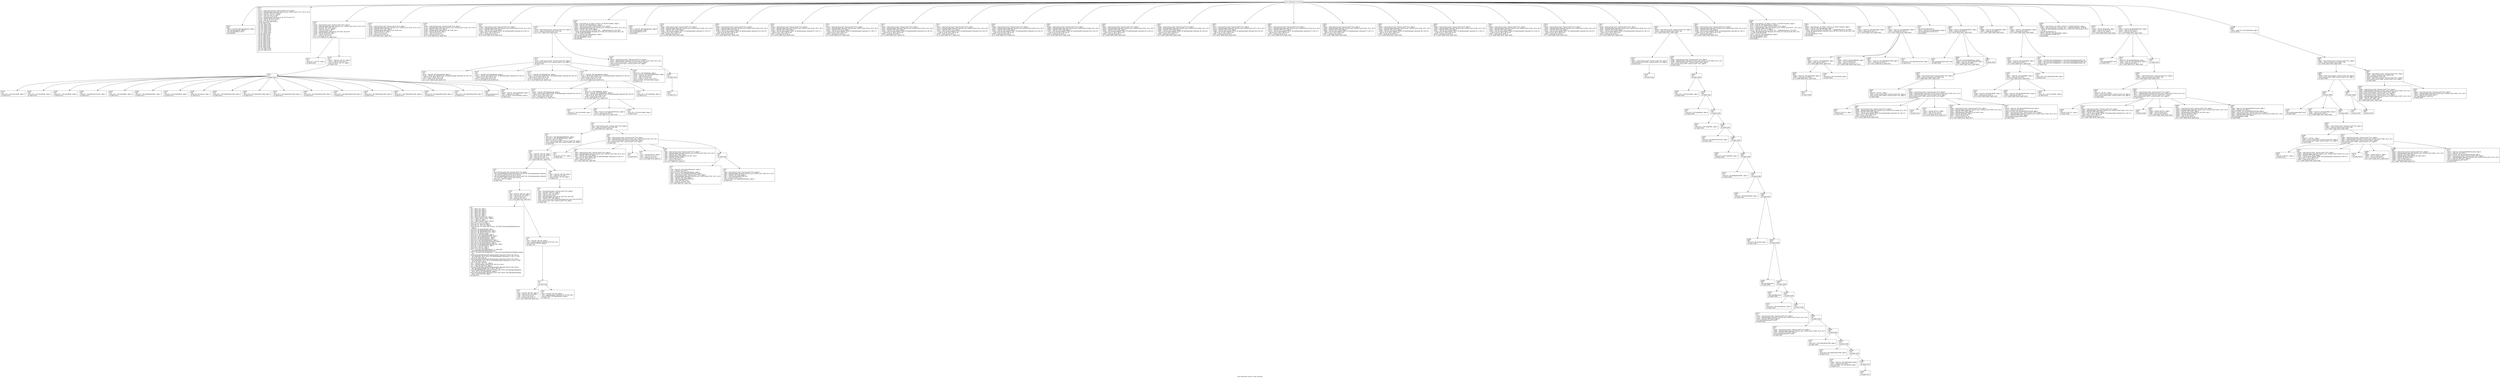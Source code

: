 digraph "Post dominator tree for 'main' function" {
	label="Post dominator tree for 'main' function";

	Node0x1257e20 [shape=record,label="{Post dominance root node}"];
	Node0x1257e20 -> Node0x1455780;
	Node0x1257e20 -> Node0x155f130;
	Node0x1257e20 -> Node0x15629e0;
	Node0x1257e20 -> Node0x137fc40;
	Node0x1257e20 -> Node0x129a4b0;
	Node0x1257e20 -> Node0x15c9da0;
	Node0x1257e20 -> Node0x15979f0;
	Node0x1257e20 -> Node0x15411a0;
	Node0x1257e20 -> Node0x13813e0;
	Node0x1257e20 -> Node0x12a7a80;
	Node0x1257e20 -> Node0x1559db0;
	Node0x1257e20 -> Node0x148bac0;
	Node0x1257e20 -> Node0x1521370;
	Node0x1257e20 -> Node0x15c5020;
	Node0x1257e20 -> Node0x1532ca0;
	Node0x1257e20 -> Node0x12d7850;
	Node0x1257e20 -> Node0x15221a0;
	Node0x1257e20 -> Node0x1497ed0;
	Node0x1257e20 -> Node0x151e650;
	Node0x1257e20 -> Node0x154c140;
	Node0x1257e20 -> Node0x12a7f60;
	Node0x1257e20 -> Node0x154ab50;
	Node0x1257e20 -> Node0x15459d0;
	Node0x1257e20 -> Node0x138d380;
	Node0x1257e20 -> Node0x14eb160;
	Node0x1257e20 -> Node0x154bdb0;
	Node0x1257e20 -> Node0x1559a40;
	Node0x1257e20 -> Node0x13921b0;
	Node0x1257e20 -> Node0x12a85a0;
	Node0x1257e20 -> Node0x12f7c40;
	Node0x1257e20 -> Node0x15cb080;
	Node0x1257e20 -> Node0x15605a0;
	Node0x1257e20 -> Node0x155a0b0;
	Node0x1257e20 -> Node0x15e0890;
	Node0x1257e20 -> Node0x15eae80;
	Node0x1257e20 -> Node0x1554090;
	Node0x1257e20 -> Node0x1534b20;
	Node0x1257e20 -> Node0x1541e60;
	Node0x1257e20 -> Node0x1526e50;
	Node0x1257e20 -> Node0x12f95d0;
	Node0x1257e20 -> Node0x152d1b0;
	Node0x1455780 [shape=record,label="{%202:\l202:                                              \l  %203 = load i8*, i8** @progName, align 8\l  call void @usage(i8* %203)\l  call void @exit(i32 0) #10\l  unreachable\l}"];
	Node0x155f130 [shape=record,label="{%172:\l172:                                              \l  %173 = load %struct.zzzz*, %struct.zzzz** %10, align 8\l  %174 = getelementptr inbounds %struct.zzzz, %struct.zzzz* %173, i32 0, i32 0\l  %175 = load i8*, i8** %174, align 8\l  %176 = load i32, i32* %7, align 4\l  %177 = sext i32 %176 to i64\l  %178 = getelementptr inbounds i8, i8* %175, i64 %177\l  %179 = load i8, i8* %178, align 1\l  %180 = sext i8 %179 to i32\l  switch i32 %180, label %204 [\l    i32 99, label %181\l    i32 100, label %182\l    i32 122, label %183\l    i32 102, label %184\l    i32 116, label %185\l    i32 107, label %186\l    i32 115, label %187\l    i32 113, label %188\l    i32 49, label %189\l    i32 50, label %190\l    i32 51, label %191\l    i32 52, label %192\l    i32 53, label %193\l    i32 54, label %194\l    i32 55, label %195\l    i32 56, label %196\l    i32 57, label %197\l    i32 86, label %198\l    i32 76, label %198\l    i32 118, label %199\l    i32 104, label %202\l  ]\l}"];
	Node0x15629e0 [shape=record,label="{%162:\l162:                                              \l  %163 = load %struct.zzzz*, %struct.zzzz** %10, align 8\l  %164 = getelementptr inbounds %struct.zzzz, %struct.zzzz* %163, i32 0, i32 0\l  %165 = load i8*, i8** %164, align 8\l  %166 = load i32, i32* %7, align 4\l  %167 = sext i32 %166 to i64\l  %168 = getelementptr inbounds i8, i8* %165, i64 %167\l  %169 = load i8, i8* %168, align 1\l  %170 = sext i8 %169 to i32\l  %171 = icmp ne i32 %170, 0\l  br i1 %171, label %172, label %216\l}"];
	Node0x15629e0 -> Node0x1547360;
	Node0x15629e0 -> Node0x1515f60;
	Node0x1547360 [shape=record,label="{%161:\l161:                                              \l  store i32 1, i32* %7, align 4\l  br label %162\l}"];
	Node0x1515f60 [shape=record,label="{%213:\l213:                                              \l  %214 = load i32, i32* %7, align 4\l  %215 = add nsw i32 %214, 1\l  store i32 %215, i32* %7, align 4\l  br label %162\l}"];
	Node0x1515f60 -> Node0x1376ce0;
	Node0x1376ce0 [shape=record,label="{%212:\l212:                                              \l  br label %213\l}"];
	Node0x1376ce0 -> Node0x15d3e60;
	Node0x1376ce0 -> Node0x15f41e0;
	Node0x1376ce0 -> Node0x14e5060;
	Node0x1376ce0 -> Node0x1554b90;
	Node0x1376ce0 -> Node0x14e8390;
	Node0x1376ce0 -> Node0x1546180;
	Node0x1376ce0 -> Node0x14d1bc0;
	Node0x1376ce0 -> Node0x137d000;
	Node0x1376ce0 -> Node0x14424d0;
	Node0x1376ce0 -> Node0x1537cd0;
	Node0x1376ce0 -> Node0x155bd70;
	Node0x1376ce0 -> Node0x137db30;
	Node0x1376ce0 -> Node0x15d6f50;
	Node0x1376ce0 -> Node0x1561ae0;
	Node0x1376ce0 -> Node0x1553f60;
	Node0x1376ce0 -> Node0x1484240;
	Node0x1376ce0 -> Node0x154b000;
	Node0x1376ce0 -> Node0x15182b0;
	Node0x1376ce0 -> Node0x15f2670;
	Node0x15d3e60 [shape=record,label="{%181:\l181:                                              \l  store i32 2, i32* @srcMode, align 4\l  br label %212\l}"];
	Node0x15f41e0 [shape=record,label="{%182:\l182:                                              \l  store i32 2, i32* @opMode, align 4\l  br label %212\l}"];
	Node0x14e5060 [shape=record,label="{%183:\l183:                                              \l  store i32 1, i32* @opMode, align 4\l  br label %212\l}"];
	Node0x1554b90 [shape=record,label="{%184:\l184:                                              \l  store i8 1, i8* @forceOverwrite, align 1\l  br label %212\l}"];
	Node0x14e8390 [shape=record,label="{%185:\l185:                                              \l  store i32 3, i32* @opMode, align 4\l  br label %212\l}"];
	Node0x1546180 [shape=record,label="{%186:\l186:                                              \l  store i8 1, i8* @keepInputFiles, align 1\l  br label %212\l}"];
	Node0x14d1bc0 [shape=record,label="{%187:\l187:                                              \l  store i8 1, i8* @smallMode, align 1\l  br label %212\l}"];
	Node0x137d000 [shape=record,label="{%188:\l188:                                              \l  store i8 0, i8* @noisy, align 1\l  br label %212\l}"];
	Node0x14424d0 [shape=record,label="{%189:\l189:                                              \l  store i32 1, i32* @blockSize100k, align 4\l  br label %212\l}"];
	Node0x1537cd0 [shape=record,label="{%190:\l190:                                              \l  store i32 2, i32* @blockSize100k, align 4\l  br label %212\l}"];
	Node0x155bd70 [shape=record,label="{%191:\l191:                                              \l  store i32 3, i32* @blockSize100k, align 4\l  br label %212\l}"];
	Node0x137db30 [shape=record,label="{%192:\l192:                                              \l  store i32 4, i32* @blockSize100k, align 4\l  br label %212\l}"];
	Node0x15d6f50 [shape=record,label="{%193:\l193:                                              \l  store i32 5, i32* @blockSize100k, align 4\l  br label %212\l}"];
	Node0x1561ae0 [shape=record,label="{%194:\l194:                                              \l  store i32 6, i32* @blockSize100k, align 4\l  br label %212\l}"];
	Node0x1553f60 [shape=record,label="{%195:\l195:                                              \l  store i32 7, i32* @blockSize100k, align 4\l  br label %212\l}"];
	Node0x1484240 [shape=record,label="{%196:\l196:                                              \l  store i32 8, i32* @blockSize100k, align 4\l  br label %212\l}"];
	Node0x154b000 [shape=record,label="{%197:\l197:                                              \l  store i32 9, i32* @blockSize100k, align 4\l  br label %212\l}"];
	Node0x15182b0 [shape=record,label="{%198:\l198:                                              \l  call void @license()\l  br label %212\l}"];
	Node0x15f2670 [shape=record,label="{%199:\l199:                                              \l  %200 = load i32, i32* @verbosity, align 4\l  %201 = add nsw i32 %200, 1\l  store i32 %201, i32* @verbosity, align 4\l  br label %212\l}"];
	Node0x137fc40 [shape=record,label="{%153:\l153:                                              \l  %154 = load %struct.zzzz*, %struct.zzzz** %10, align 8\l  %155 = getelementptr inbounds %struct.zzzz, %struct.zzzz* %154, i32 0, i32 0\l  %156 = load i8*, i8** %155, align 8\l  %157 = getelementptr inbounds i8, i8* %156, i64 1\l  %158 = load i8, i8* %157, align 1\l  %159 = sext i8 %158 to i32\l  %160 = icmp ne i32 %159, 45\l  br i1 %160, label %161, label %217\l}"];
	Node0x129a4b0 [shape=record,label="{%145:\l145:                                              \l  %146 = load %struct.zzzz*, %struct.zzzz** %10, align 8\l  %147 = getelementptr inbounds %struct.zzzz, %struct.zzzz* %146, i32 0, i32 0\l  %148 = load i8*, i8** %147, align 8\l  %149 = getelementptr inbounds i8, i8* %148, i64 0\l  %150 = load i8, i8* %149, align 1\l  %151 = sext i8 %150 to i32\l  %152 = icmp eq i32 %151, 45\l  br i1 %152, label %153, label %217\l}"];
	Node0x15c9da0 [shape=record,label="{%138:\l138:                                              \l  %139 = load %struct.zzzz*, %struct.zzzz** %10, align 8\l  %140 = getelementptr inbounds %struct.zzzz, %struct.zzzz* %139, i32 0, i32 0\l  %141 = load i8*, i8** %140, align 8\l  %142 = call i32 @strcmp(i8* %141, i8* getelementptr inbounds ([3 x i8], [3 x\l... i8]* @.str.21, i64 0, i64 0)) #9\l  %143 = icmp eq i32 %142, 0\l  br i1 %143, label %144, label %145\l}"];
	Node0x15979f0 [shape=record,label="{%135:\l135:                                              \l  %136 = load %struct.zzzz*, %struct.zzzz** %10, align 8\l  %137 = icmp ne %struct.zzzz* %136, null\l  br i1 %137, label %138, label %222\l}"];
	Node0x15979f0 -> Node0x154c3e0;
	Node0x15979f0 -> Node0x15d8a30;
	Node0x154c3e0 [shape=record,label="{%133:\l133:                                              \l  %134 = load %struct.zzzz*, %struct.zzzz** %9, align 8\l  store %struct.zzzz* %134, %struct.zzzz** %10, align 8\l  br label %135\l}"];
	Node0x154c3e0 -> Node0x1562890;
	Node0x154c3e0 -> Node0x154e870;
	Node0x154c3e0 -> Node0x1557df0;
	Node0x154c3e0 -> Node0x12f7940;
	Node0x154c3e0 -> Node0x1548b50;
	Node0x1562890 [shape=record,label="{%124:\l124:                                              \l  %125 = load i8*, i8** @progName, align 8\l  %126 = call i8* @strstr(i8* %125, i8* getelementptr inbounds ([5 x i8], [5 x\l... i8]* @.str.27, i64 0, i64 0)) #9\l  %127 = icmp ne i8* %126, null\l  br i1 %127, label %128, label %133\l}"];
	Node0x154e870 [shape=record,label="{%120:\l120:                                              \l  %121 = load i8*, i8** @progName, align 8\l  %122 = call i8* @strstr(i8* %121, i8* getelementptr inbounds ([5 x i8], [5 x\l... i8]* @.str.26, i64 0, i64 0)) #9\l  %123 = icmp ne i8* %122, null\l  br i1 %123, label %128, label %124\l}"];
	Node0x1557df0 [shape=record,label="{%116:\l116:                                              \l  %117 = load i8*, i8** @progName, align 8\l  %118 = call i8* @strstr(i8* %117, i8* getelementptr inbounds ([6 x i8], [6 x\l... i8]* @.str.25, i64 0, i64 0)) #9\l  %119 = icmp ne i8* %118, null\l  br i1 %119, label %128, label %120\l}"];
	Node0x12f7940 [shape=record,label="{%112:\l112:                                              \l  %113 = load i8*, i8** @progName, align 8\l  %114 = call i8* @strstr(i8* %113, i8* getelementptr inbounds ([6 x i8], [6 x\l... i8]* @.str.24, i64 0, i64 0)) #9\l  %115 = icmp ne i8* %114, null\l  br i1 %115, label %128, label %116\l}"];
	Node0x12f7940 -> Node0x155d000;
	Node0x12f7940 -> Node0x15d4070;
	Node0x12f7940 -> Node0x129b8a0;
	Node0x155d000 [shape=record,label="{%107:\l107:                                              \l  %108 = load i8*, i8** @progName, align 8\l  %109 = call i8* @strstr(i8* %108, i8* getelementptr inbounds ([6 x i8], [6 x\l... i8]* @.str.23, i64 0, i64 0)) #9\l  %110 = icmp ne i8* %109, null\l  br i1 %110, label %111, label %112\l}"];
	Node0x15d4070 [shape=record,label="{%103:\l103:                                              \l  store i32 1, i32* @opMode, align 4\l  %104 = load i8*, i8** @progName, align 8\l  %105 = call i8* @strstr(i8* %104, i8* getelementptr inbounds ([6 x i8], [6 x\l... i8]* @.str.22, i64 0, i64 0)) #9\l  %106 = icmp ne i8* %105, null\l  br i1 %106, label %111, label %107\l}"];
	Node0x15d4070 -> Node0x1490e20;
	Node0x15d4070 -> Node0x12f7f40;
	Node0x15d4070 -> Node0x12fd9f0;
	Node0x1490e20 [shape=record,label="{%101:\l101:                                              \l  store i32 1, i32* @srcMode, align 4\l  br label %103\l}"];
	Node0x12f7f40 [shape=record,label="{%98:\l98:                                               \l  %99 = load i32, i32* @numFileNames, align 4\l  %100 = icmp eq i32 %99, 0\l  br i1 %100, label %101, label %102\l}"];
	Node0x12f7f40 -> Node0x135b720;
	Node0x135b720 [shape=record,label="{%54:\l54:                                               \l  %55 = load %struct.zzzz*, %struct.zzzz** %10, align 8\l  %56 = icmp ne %struct.zzzz* %55, null\l  br i1 %56, label %57, label %98\l}"];
	Node0x135b720 -> Node0x152f6d0;
	Node0x135b720 -> Node0x15127e0;
	Node0x152f6d0 [shape=record,label="{%52:\l52:                                               \l  store i32 7, i32* @longestFileName, align 4\l  store i32 0, i32* @numFileNames, align 4\l  store i8 1, i8* %11, align 1\l  %53 = load %struct.zzzz*, %struct.zzzz** %9, align 8\l  store %struct.zzzz* %53, %struct.zzzz** %10, align 8\l  br label %54\l}"];
	Node0x152f6d0 -> Node0x1548820;
	Node0x1548820 [shape=record,label="{%36:\l36:                                               \l  %37 = load i32, i32* %6, align 4\l  %38 = load i32, i32* %4, align 4\l  %39 = sub nsw i32 %38, 1\l  %40 = icmp sle i32 %37, %39\l  br i1 %40, label %41, label %52\l}"];
	Node0x1548820 -> Node0x14df9c0;
	Node0x1548820 -> Node0x12cd6d0;
	Node0x14df9c0 [shape=record,label="{%35:\l35:                                               \l  store %struct.zzzz* null, %struct.zzzz** %9, align 8\l  call void @addFlagsFromEnvVar(%struct.zzzz** %9, i8* getelementptr inbounds\l... ([6 x i8], [6 x i8]* @.str.19, i64 0, i64 0))\l  call void @addFlagsFromEnvVar(%struct.zzzz** %9, i8* getelementptr inbounds\l... ([5 x i8], [5 x i8]* @.str.20, i64 0, i64 0))\l  store i32 1, i32* %6, align 4\l  br label %36\l}"];
	Node0x14df9c0 -> Node0x13955d0;
	Node0x13955d0 [shape=record,label="{%18:\l18:                                               \l  %19 = load i8*, i8** %8, align 8\l  %20 = load i8, i8* %19, align 1\l  %21 = sext i8 %20 to i32\l  %22 = icmp ne i32 %21, 0\l  br i1 %22, label %23, label %35\l}"];
	Node0x13955d0 -> Node0x12de600;
	Node0x13955d0 -> Node0x151aa30;
	Node0x12de600 [shape=record,label="{%2:\l  %3 = alloca i32, align 4\l  %4 = alloca i32, align 4\l  %5 = alloca i8**, align 8\l  %6 = alloca i32, align 4\l  %7 = alloca i32, align 4\l  %8 = alloca i8*, align 8\l  %9 = alloca %struct.zzzz*, align 8\l  %10 = alloca %struct.zzzz*, align 8\l  %11 = alloca i8, align 1\l  %12 = alloca %struct.zzzz*, align 8\l  store i32 0, i32* %3, align 4\l  store i32 %0, i32* %4, align 4\l  store i8** %1, i8*** %5, align 8\l  store %struct._IO_FILE* null, %struct._IO_FILE** @outputHandleJustInCase,\l... align 8\l  store i8 0, i8* @smallMode, align 1\l  store i8 0, i8* @keepInputFiles, align 1\l  store i8 0, i8* @forceOverwrite, align 1\l  store i8 1, i8* @noisy, align 1\l  store i32 0, i32* @verbosity, align 4\l  store i32 9, i32* @blockSize100k, align 4\l  store i8 0, i8* @testFailsExist, align 1\l  store i8 0, i8* @unzFailsExist, align 1\l  store i32 0, i32* @numFileNames, align 4\l  store i32 0, i32* @numFilesProcessed, align 4\l  store i32 30, i32* @workFactor, align 4\l  store i8 0, i8* @deleteOutputOnInterrupt, align 1\l  store i32 0, i32* @exitValue, align 4\l  store i32 0, i32* %7, align 4\l  store i32 0, i32* %6, align 4\l  %13 = call void (i32)* @signal(i32 11, void (i32)*\l... @mySIGSEGVorSIGBUScatcher) #8\l  %14 = call void (i32)* @signal(i32 7, void (i32)* @mySIGSEGVorSIGBUScatcher)\l... #8\l  call void @copyFileName(i8* getelementptr inbounds ([1034 x i8], [1034 x\l... i8]* @inName, i64 0, i64 0), i8* getelementptr inbounds ([7 x i8], [7 x i8]*\l... @.str.18, i64 0, i64 0))\l  call void @copyFileName(i8* getelementptr inbounds ([1034 x i8], [1034 x\l... i8]* @outName, i64 0, i64 0), i8* getelementptr inbounds ([7 x i8], [7 x i8]*\l... @.str.18, i64 0, i64 0))\l  %15 = load i8**, i8*** %5, align 8\l  %16 = getelementptr inbounds i8*, i8** %15, i64 0\l  %17 = load i8*, i8** %16, align 8\l  call void @copyFileName(i8* getelementptr inbounds ([1034 x i8], [1034 x\l... i8]* @progNameReally, i64 0, i64 0), i8* %17)\l  store i8* getelementptr inbounds ([1034 x i8], [1034 x i8]* @progNameReally,\l... i64 0, i64 0), i8** @progName, align 8\l  store i8* getelementptr inbounds ([1034 x i8], [1034 x i8]* @progNameReally,\l... i64 0, i64 0), i8** %8, align 8\l  br label %18\l}"];
	Node0x151aa30 [shape=record,label="{%32:\l32:                                               \l  %33 = load i8*, i8** %8, align 8\l  %34 = getelementptr inbounds i8, i8* %33, i32 1\l  store i8* %34, i8** %8, align 8\l  br label %18\l}"];
	Node0x151aa30 -> Node0x1559890;
	Node0x1559890 [shape=record,label="{%31:\l31:                                               \l  br label %32\l}"];
	Node0x1559890 -> Node0x14efea0;
	Node0x1559890 -> Node0x15e0790;
	Node0x14efea0 [shape=record,label="{%23:\l23:                                               \l  %24 = load i8*, i8** %8, align 8\l  %25 = load i8, i8* %24, align 1\l  %26 = sext i8 %25 to i32\l  %27 = icmp eq i32 %26, 47\l  br i1 %27, label %28, label %31\l}"];
	Node0x15e0790 [shape=record,label="{%28:\l28:                                               \l  %29 = load i8*, i8** %8, align 8\l  %30 = getelementptr inbounds i8, i8* %29, i64 1\l  store i8* %30, i8** @progName, align 8\l  br label %31\l}"];
	Node0x12cd6d0 [shape=record,label="{%49:\l49:                                               \l  %50 = load i32, i32* %6, align 4\l  %51 = add nsw i32 %50, 1\l  store i32 %51, i32* %6, align 4\l  br label %36\l}"];
	Node0x12cd6d0 -> Node0x14f3fc0;
	Node0x14f3fc0 [shape=record,label="{%41:\l41:                                               \l  %42 = load %struct.zzzz*, %struct.zzzz** %9, align 8\l  %43 = load i8**, i8*** %5, align 8\l  %44 = load i32, i32* %6, align 4\l  %45 = sext i32 %44 to i64\l  %46 = getelementptr inbounds i8*, i8** %43, i64 %45\l  %47 = load i8*, i8** %46, align 8\l  %48 = call %struct.zzzz* @snocString(%struct.zzzz* %42, i8* %47)\l  store %struct.zzzz* %48, %struct.zzzz** %9, align 8\l  br label %49\l}"];
	Node0x15127e0 [shape=record,label="{%94:\l94:                                               \l  %95 = load %struct.zzzz*, %struct.zzzz** %10, align 8\l  %96 = getelementptr inbounds %struct.zzzz, %struct.zzzz* %95, i32 0, i32 1\l  %97 = load %struct.zzzz*, %struct.zzzz** %96, align 8\l  store %struct.zzzz* %97, %struct.zzzz** %10, align 8\l  br label %54\l}"];
	Node0x15127e0 -> Node0x14d2430;
	Node0x15127e0 -> Node0x15ec5a0;
	Node0x15127e0 -> Node0x15cc4a0;
	Node0x15127e0 -> Node0x12fa4a0;
	Node0x15127e0 -> Node0x15600f0;
	Node0x15127e0 -> Node0x150d9a0;
	Node0x14d2430 [shape=record,label="{%63:\l63:                                               \l  store i8 0, i8* %11, align 1\l  br label %94\l}"];
	Node0x15ec5a0 [shape=record,label="{%57:\l57:                                               \l  %58 = load %struct.zzzz*, %struct.zzzz** %10, align 8\l  %59 = getelementptr inbounds %struct.zzzz, %struct.zzzz* %58, i32 0, i32 0\l  %60 = load i8*, i8** %59, align 8\l  %61 = call i32 @strcmp(i8* %60, i8* getelementptr inbounds ([3 x i8], [3 x\l... i8]* @.str.21, i64 0, i64 0)) #9\l  %62 = icmp eq i32 %61, 0\l  br i1 %62, label %63, label %64\l}"];
	Node0x15cc4a0 [shape=record,label="{%76:\l76:                                               \l  br label %94\l}"];
	Node0x12fa4a0 [shape=record,label="{%72:\l72:                                               \l  %73 = load i8, i8* %11, align 1\l  %74 = zext i8 %73 to i32\l  %75 = icmp ne i32 %74, 0\l  br i1 %75, label %76, label %77\l}"];
	Node0x15600f0 [shape=record,label="{%64:\l64:                                               \l  %65 = load %struct.zzzz*, %struct.zzzz** %10, align 8\l  %66 = getelementptr inbounds %struct.zzzz, %struct.zzzz* %65, i32 0, i32 0\l  %67 = load i8*, i8** %66, align 8\l  %68 = getelementptr inbounds i8, i8* %67, i64 0\l  %69 = load i8, i8* %68, align 1\l  %70 = sext i8 %69 to i32\l  %71 = icmp eq i32 %70, 45\l  br i1 %71, label %72, label %77\l}"];
	Node0x150d9a0 [shape=record,label="{%93:\l93:                                               \l  br label %94\l}"];
	Node0x150d9a0 -> Node0x1537690;
	Node0x150d9a0 -> Node0x14ad860;
	Node0x1537690 [shape=record,label="{%77:\l77:                                               \l  %78 = load i32, i32* @numFileNames, align 4\l  %79 = add nsw i32 %78, 1\l  store i32 %79, i32* @numFileNames, align 4\l  %80 = load i32, i32* @longestFileName, align 4\l  %81 = load %struct.zzzz*, %struct.zzzz** %10, align 8\l  %82 = getelementptr inbounds %struct.zzzz, %struct.zzzz* %81, i32 0, i32 0\l  %83 = load i8*, i8** %82, align 8\l  %84 = call i64 @strlen(i8* %83) #9\l  %85 = trunc i64 %84 to i32\l  %86 = icmp slt i32 %80, %85\l  br i1 %86, label %87, label %93\l}"];
	Node0x14ad860 [shape=record,label="{%87:\l87:                                               \l  %88 = load %struct.zzzz*, %struct.zzzz** %10, align 8\l  %89 = getelementptr inbounds %struct.zzzz, %struct.zzzz* %88, i32 0, i32 0\l  %90 = load i8*, i8** %89, align 8\l  %91 = call i64 @strlen(i8* %90) #9\l  %92 = trunc i64 %91 to i32\l  store i32 %92, i32* @longestFileName, align 4\l  br label %93\l}"];
	Node0x12fd9f0 [shape=record,label="{%102:\l102:                                              \l  store i32 3, i32* @srcMode, align 4\l  br label %103\l}"];
	Node0x129b8a0 [shape=record,label="{%111:\l111:                                              \l  store i32 2, i32* @opMode, align 4\l  br label %112\l}"];
	Node0x1548b50 [shape=record,label="{%128:\l128:                                              \l  store i32 2, i32* @opMode, align 4\l  %129 = load i32, i32* @numFileNames, align 4\l  %130 = icmp eq i32 %129, 0\l  %131 = zext i1 %130 to i64\l  %132 = select i1 %130, i32 1, i32 2\l  store i32 %132, i32* @srcMode, align 4\l  br label %133\l}"];
	Node0x15d8a30 [shape=record,label="{%218:\l218:                                              \l  %219 = load %struct.zzzz*, %struct.zzzz** %10, align 8\l  %220 = getelementptr inbounds %struct.zzzz, %struct.zzzz* %219, i32 0, i32 1\l  %221 = load %struct.zzzz*, %struct.zzzz** %220, align 8\l  store %struct.zzzz* %221, %struct.zzzz** %10, align 8\l  br label %135\l}"];
	Node0x15d8a30 -> Node0x154edc0;
	Node0x154edc0 [shape=record,label="{%217:\l217:                                              \l  br label %218\l}"];
	Node0x154edc0 -> Node0x15cdb30;
	Node0x15cdb30 [shape=record,label="{%216:\l216:                                              \l  br label %217\l}"];
	Node0x15411a0 [shape=record,label="{%204:\l204:                                              \l  %205 = load %struct._IO_FILE*, %struct._IO_FILE** @stderr, align 8\l  %206 = load i8*, i8** @progName, align 8\l  %207 = load %struct.zzzz*, %struct.zzzz** %10, align 8\l  %208 = getelementptr inbounds %struct.zzzz, %struct.zzzz* %207, i32 0, i32 0\l  %209 = load i8*, i8** %208, align 8\l  %210 = call i32 (%struct._IO_FILE*, i8*, ...) @fprintf(%struct._IO_FILE*\l... %205, i8* getelementptr inbounds ([19 x i8], [19 x i8]* @.str.28, i64 0, i64\l... 0), i8* %206, i8* %209)\l  %211 = load i8*, i8** @progName, align 8\l  call void @usage(i8* %211)\l  call void @exit(i32 1) #10\l  unreachable\l}"];
	Node0x13813e0 [shape=record,label="{%360:\l360:                                              \l  %361 = load i8*, i8** @progName, align 8\l  call void @usage(i8* %361)\l  call void @exit(i32 0) #10\l  unreachable\l}"];
	Node0x12a7a80 [shape=record,label="{%354:\l354:                                              \l  %355 = load %struct.zzzz*, %struct.zzzz** %10, align 8\l  %356 = getelementptr inbounds %struct.zzzz, %struct.zzzz* %355, i32 0, i32 0\l  %357 = load i8*, i8** %356, align 8\l  %358 = call i32 @strcmp(i8* %357, i8* getelementptr inbounds ([7 x i8], [7 x\l... i8]* @.str.45, i64 0, i64 0)) #9\l  %359 = icmp eq i32 %358, 0\l  br i1 %359, label %360, label %362\l}"];
	Node0x1559db0 [shape=record,label="{%345:\l345:                                              \l  %346 = load %struct.zzzz*, %struct.zzzz** %10, align 8\l  %347 = getelementptr inbounds %struct.zzzz, %struct.zzzz* %346, i32 0, i32 0\l  %348 = load i8*, i8** %347, align 8\l  %349 = call i32 @strcmp(i8* %348, i8* getelementptr inbounds ([10 x i8], [10\l... x i8]* @.str.44, i64 0, i64 0)) #9\l  %350 = icmp eq i32 %349, 0\l  br i1 %350, label %351, label %354\l}"];
	Node0x148bac0 [shape=record,label="{%338:\l338:                                              \l  %339 = load %struct.zzzz*, %struct.zzzz** %10, align 8\l  %340 = getelementptr inbounds %struct.zzzz, %struct.zzzz* %339, i32 0, i32 0\l  %341 = load i8*, i8** %340, align 8\l  %342 = call i32 @strcmp(i8* %341, i8* getelementptr inbounds ([7 x i8], [7 x\l... i8]* @.str.43, i64 0, i64 0)) #9\l  %343 = icmp eq i32 %342, 0\l  br i1 %343, label %344, label %345\l}"];
	Node0x1521370 [shape=record,label="{%331:\l331:                                              \l  %332 = load %struct.zzzz*, %struct.zzzz** %10, align 8\l  %333 = getelementptr inbounds %struct.zzzz, %struct.zzzz* %332, i32 0, i32 0\l  %334 = load i8*, i8** %333, align 8\l  %335 = call i32 @strcmp(i8* %334, i8* getelementptr inbounds ([7 x i8], [7 x\l... i8]* @.str.42, i64 0, i64 0)) #9\l  %336 = icmp eq i32 %335, 0\l  br i1 %336, label %337, label %338\l}"];
	Node0x15c5020 [shape=record,label="{%321:\l321:                                              \l  %322 = load %struct.zzzz*, %struct.zzzz** %10, align 8\l  %323 = getelementptr inbounds %struct.zzzz, %struct.zzzz* %322, i32 0, i32 0\l  %324 = load i8*, i8** %323, align 8\l  %325 = call i32 @strcmp(i8* %324, i8* getelementptr inbounds ([18 x i8], [18\l... x i8]* @.str.41, i64 0, i64 0)) #9\l  %326 = icmp eq i32 %325, 0\l  br i1 %326, label %327, label %331\l}"];
	Node0x1532ca0 [shape=record,label="{%311:\l311:                                              \l  %312 = load %struct.zzzz*, %struct.zzzz** %10, align 8\l  %313 = getelementptr inbounds %struct.zzzz, %struct.zzzz* %312, i32 0, i32 0\l  %314 = load i8*, i8** %313, align 8\l  %315 = call i32 @strcmp(i8* %314, i8* getelementptr inbounds ([18 x i8], [18\l... x i8]* @.str.40, i64 0, i64 0)) #9\l  %316 = icmp eq i32 %315, 0\l  br i1 %316, label %317, label %321\l}"];
	Node0x12d7850 [shape=record,label="{%304:\l304:                                              \l  %305 = load %struct.zzzz*, %struct.zzzz** %10, align 8\l  %306 = getelementptr inbounds %struct.zzzz, %struct.zzzz* %305, i32 0, i32 0\l  %307 = load i8*, i8** %306, align 8\l  %308 = call i32 @strcmp(i8* %307, i8* getelementptr inbounds ([14 x i8], [14\l... x i8]* @.str.39, i64 0, i64 0)) #9\l  %309 = icmp eq i32 %308, 0\l  br i1 %309, label %310, label %311\l}"];
	Node0x15221a0 [shape=record,label="{%297:\l297:                                              \l  %298 = load %struct.zzzz*, %struct.zzzz** %10, align 8\l  %299 = getelementptr inbounds %struct.zzzz, %struct.zzzz* %298, i32 0, i32 0\l  %300 = load i8*, i8** %299, align 8\l  %301 = call i32 @strcmp(i8* %300, i8* getelementptr inbounds ([10 x i8], [10\l... x i8]* @.str.38, i64 0, i64 0)) #9\l  %302 = icmp eq i32 %301, 0\l  br i1 %302, label %303, label %304\l}"];
	Node0x1497ed0 [shape=record,label="{%290:\l290:                                              \l  %291 = load %struct.zzzz*, %struct.zzzz** %10, align 8\l  %292 = getelementptr inbounds %struct.zzzz, %struct.zzzz* %291, i32 0, i32 0\l  %293 = load i8*, i8** %292, align 8\l  %294 = call i32 @strcmp(i8* %293, i8* getelementptr inbounds ([10 x i8], [10\l... x i8]* @.str.37, i64 0, i64 0)) #9\l  %295 = icmp eq i32 %294, 0\l  br i1 %295, label %296, label %297\l}"];
	Node0x151e650 [shape=record,label="{%283:\l283:                                              \l  %284 = load %struct.zzzz*, %struct.zzzz** %10, align 8\l  %285 = getelementptr inbounds %struct.zzzz, %struct.zzzz* %284, i32 0, i32 0\l  %286 = load i8*, i8** %285, align 8\l  %287 = call i32 @strcmp(i8* %286, i8* getelementptr inbounds ([8 x i8], [8 x\l... i8]* @.str.36, i64 0, i64 0)) #9\l  %288 = icmp eq i32 %287, 0\l  br i1 %288, label %289, label %290\l}"];
	Node0x154c140 [shape=record,label="{%276:\l276:                                              \l  %277 = load %struct.zzzz*, %struct.zzzz** %10, align 8\l  %278 = getelementptr inbounds %struct.zzzz, %struct.zzzz* %277, i32 0, i32 0\l  %279 = load i8*, i8** %278, align 8\l  %280 = call i32 @strcmp(i8* %279, i8* getelementptr inbounds ([8 x i8], [8 x\l... i8]* @.str.35, i64 0, i64 0)) #9\l  %281 = icmp eq i32 %280, 0\l  br i1 %281, label %282, label %283\l}"];
	Node0x12a7f60 [shape=record,label="{%269:\l269:                                              \l  %270 = load %struct.zzzz*, %struct.zzzz** %10, align 8\l  %271 = getelementptr inbounds %struct.zzzz, %struct.zzzz* %270, i32 0, i32 0\l  %272 = load i8*, i8** %271, align 8\l  %273 = call i32 @strcmp(i8* %272, i8* getelementptr inbounds ([7 x i8], [7 x\l... i8]* @.str.34, i64 0, i64 0)) #9\l  %274 = icmp eq i32 %273, 0\l  br i1 %274, label %275, label %276\l}"];
	Node0x154ab50 [shape=record,label="{%262:\l262:                                              \l  %263 = load %struct.zzzz*, %struct.zzzz** %10, align 8\l  %264 = getelementptr inbounds %struct.zzzz, %struct.zzzz* %263, i32 0, i32 0\l  %265 = load i8*, i8** %264, align 8\l  %266 = call i32 @strcmp(i8* %265, i8* getelementptr inbounds ([7 x i8], [7 x\l... i8]* @.str.33, i64 0, i64 0)) #9\l  %267 = icmp eq i32 %266, 0\l  br i1 %267, label %268, label %269\l}"];
	Node0x15459d0 [shape=record,label="{%255:\l255:                                              \l  %256 = load %struct.zzzz*, %struct.zzzz** %10, align 8\l  %257 = getelementptr inbounds %struct.zzzz, %struct.zzzz* %256, i32 0, i32 0\l  %258 = load i8*, i8** %257, align 8\l  %259 = call i32 @strcmp(i8* %258, i8* getelementptr inbounds ([8 x i8], [8 x\l... i8]* @.str.32, i64 0, i64 0)) #9\l  %260 = icmp eq i32 %259, 0\l  br i1 %260, label %261, label %262\l}"];
	Node0x138d380 [shape=record,label="{%248:\l248:                                              \l  %249 = load %struct.zzzz*, %struct.zzzz** %10, align 8\l  %250 = getelementptr inbounds %struct.zzzz, %struct.zzzz* %249, i32 0, i32 0\l  %251 = load i8*, i8** %250, align 8\l  %252 = call i32 @strcmp(i8* %251, i8* getelementptr inbounds ([11 x i8], [11\l... x i8]* @.str.31, i64 0, i64 0)) #9\l  %253 = icmp eq i32 %252, 0\l  br i1 %253, label %254, label %255\l}"];
	Node0x14eb160 [shape=record,label="{%241:\l241:                                              \l  %242 = load %struct.zzzz*, %struct.zzzz** %10, align 8\l  %243 = getelementptr inbounds %struct.zzzz, %struct.zzzz* %242, i32 0, i32 0\l  %244 = load i8*, i8** %243, align 8\l  %245 = call i32 @strcmp(i8* %244, i8* getelementptr inbounds ([13 x i8], [13\l... x i8]* @.str.30, i64 0, i64 0)) #9\l  %246 = icmp eq i32 %245, 0\l  br i1 %246, label %247, label %248\l}"];
	Node0x154bdb0 [shape=record,label="{%234:\l234:                                              \l  %235 = load %struct.zzzz*, %struct.zzzz** %10, align 8\l  %236 = getelementptr inbounds %struct.zzzz, %struct.zzzz* %235, i32 0, i32 0\l  %237 = load i8*, i8** %236, align 8\l  %238 = call i32 @strcmp(i8* %237, i8* getelementptr inbounds ([9 x i8], [9 x\l... i8]* @.str.29, i64 0, i64 0)) #9\l  %239 = icmp eq i32 %238, 0\l  br i1 %239, label %240, label %241\l}"];
	Node0x1559a40 [shape=record,label="{%227:\l227:                                              \l  %228 = load %struct.zzzz*, %struct.zzzz** %10, align 8\l  %229 = getelementptr inbounds %struct.zzzz, %struct.zzzz* %228, i32 0, i32 0\l  %230 = load i8*, i8** %229, align 8\l  %231 = call i32 @strcmp(i8* %230, i8* getelementptr inbounds ([3 x i8], [3 x\l... i8]* @.str.21, i64 0, i64 0)) #9\l  %232 = icmp eq i32 %231, 0\l  br i1 %232, label %233, label %234\l}"];
	Node0x13921b0 [shape=record,label="{%224:\l224:                                              \l  %225 = load %struct.zzzz*, %struct.zzzz** %10, align 8\l  %226 = icmp ne %struct.zzzz* %225, null\l  br i1 %226, label %227, label %398\l}"];
	Node0x13921b0 -> Node0x15cbc50;
	Node0x13921b0 -> Node0x15e84f0;
	Node0x15cbc50 [shape=record,label="{%222:\l222:                                              \l  %223 = load %struct.zzzz*, %struct.zzzz** %9, align 8\l  store %struct.zzzz* %223, %struct.zzzz** %10, align 8\l  br label %224\l}"];
	Node0x15cbc50 -> Node0x13907a0;
	Node0x13907a0 [shape=record,label="{%144:\l144:                                              \l  br label %222\l}"];
	Node0x15e84f0 [shape=record,label="{%394:\l394:                                              \l  %395 = load %struct.zzzz*, %struct.zzzz** %10, align 8\l  %396 = getelementptr inbounds %struct.zzzz, %struct.zzzz* %395, i32 0, i32 1\l  %397 = load %struct.zzzz*, %struct.zzzz** %396, align 8\l  store %struct.zzzz* %397, %struct.zzzz** %10, align 8\l  br label %224\l}"];
	Node0x15e84f0 -> Node0x1542fd0;
	Node0x1542fd0 [shape=record,label="{%393:\l393:                                              \l  br label %394\l}"];
	Node0x1542fd0 -> Node0x153afb0;
	Node0x1542fd0 -> Node0x137d360;
	Node0x153afb0 [shape=record,label="{%240:\l240:                                              \l  store i32 2, i32* @srcMode, align 4\l  br label %393\l}"];
	Node0x137d360 [shape=record,label="{%392:\l392:                                              \l  br label %393\l}"];
	Node0x137d360 -> Node0x15572b0;
	Node0x137d360 -> Node0x15ce920;
	Node0x15572b0 [shape=record,label="{%247:\l247:                                              \l  store i32 2, i32* @opMode, align 4\l  br label %392\l}"];
	Node0x15ce920 [shape=record,label="{%391:\l391:                                              \l  br label %392\l}"];
	Node0x15ce920 -> Node0x1355790;
	Node0x15ce920 -> Node0x15269f0;
	Node0x1355790 [shape=record,label="{%254:\l254:                                              \l  store i32 1, i32* @opMode, align 4\l  br label %391\l}"];
	Node0x15269f0 [shape=record,label="{%390:\l390:                                              \l  br label %391\l}"];
	Node0x15269f0 -> Node0x14e93e0;
	Node0x15269f0 -> Node0x154c070;
	Node0x14e93e0 [shape=record,label="{%261:\l261:                                              \l  store i8 1, i8* @forceOverwrite, align 1\l  br label %390\l}"];
	Node0x154c070 [shape=record,label="{%389:\l389:                                              \l  br label %390\l}"];
	Node0x154c070 -> Node0x14f7780;
	Node0x154c070 -> Node0x1560220;
	Node0x14f7780 [shape=record,label="{%268:\l268:                                              \l  store i32 3, i32* @opMode, align 4\l  br label %389\l}"];
	Node0x1560220 [shape=record,label="{%388:\l388:                                              \l  br label %389\l}"];
	Node0x1560220 -> Node0x15443a0;
	Node0x1560220 -> Node0x154d880;
	Node0x15443a0 [shape=record,label="{%275:\l275:                                              \l  store i8 1, i8* @keepInputFiles, align 1\l  br label %388\l}"];
	Node0x154d880 [shape=record,label="{%387:\l387:                                              \l  br label %388\l}"];
	Node0x154d880 -> Node0x15571e0;
	Node0x154d880 -> Node0x15ebcd0;
	Node0x15571e0 [shape=record,label="{%282:\l282:                                              \l  store i8 1, i8* @smallMode, align 1\l  br label %387\l}"];
	Node0x15ebcd0 [shape=record,label="{%386:\l386:                                              \l  br label %387\l}"];
	Node0x15ebcd0 -> Node0x14d2e20;
	Node0x15ebcd0 -> Node0x12a50b0;
	Node0x14d2e20 [shape=record,label="{%289:\l289:                                              \l  store i8 0, i8* @noisy, align 1\l  br label %386\l}"];
	Node0x12a50b0 [shape=record,label="{%385:\l385:                                              \l  br label %386\l}"];
	Node0x12a50b0 -> Node0x1563670;
	Node0x12a50b0 -> Node0x1543870;
	Node0x1563670 [shape=record,label="{%296:\l296:                                              \l  call void @license()\l  br label %385\l}"];
	Node0x1543870 [shape=record,label="{%384:\l384:                                              \l  br label %385\l}"];
	Node0x1543870 -> Node0x15c8eb0;
	Node0x1543870 -> Node0x1547930;
	Node0x15c8eb0 [shape=record,label="{%303:\l303:                                              \l  call void @license()\l  br label %384\l}"];
	Node0x1547930 [shape=record,label="{%383:\l383:                                              \l  br label %384\l}"];
	Node0x1547930 -> Node0x15562c0;
	Node0x1547930 -> Node0x155ad00;
	Node0x15562c0 [shape=record,label="{%310:\l310:                                              \l  store i32 1, i32* @workFactor, align 4\l  br label %383\l}"];
	Node0x155ad00 [shape=record,label="{%382:\l382:                                              \l  br label %383\l}"];
	Node0x155ad00 -> Node0x150b870;
	Node0x155ad00 -> Node0x14124a0;
	Node0x150b870 [shape=record,label="{%317:\l317:                                              \l  %318 = load %struct.zzzz*, %struct.zzzz** %10, align 8\l  %319 = getelementptr inbounds %struct.zzzz, %struct.zzzz* %318, i32 0, i32 0\l  %320 = load i8*, i8** %319, align 8\l  call void @redundant(i8* %320)\l  br label %382\l}"];
	Node0x14124a0 [shape=record,label="{%381:\l381:                                              \l  br label %382\l}"];
	Node0x14124a0 -> Node0x12cdea0;
	Node0x14124a0 -> Node0x14f7590;
	Node0x12cdea0 [shape=record,label="{%327:\l327:                                              \l  %328 = load %struct.zzzz*, %struct.zzzz** %10, align 8\l  %329 = getelementptr inbounds %struct.zzzz, %struct.zzzz* %328, i32 0, i32 0\l  %330 = load i8*, i8** %329, align 8\l  call void @redundant(i8* %330)\l  br label %381\l}"];
	Node0x14f7590 [shape=record,label="{%380:\l380:                                              \l  br label %381\l}"];
	Node0x14f7590 -> Node0x12e7d40;
	Node0x14f7590 -> Node0x1487e10;
	Node0x12e7d40 [shape=record,label="{%337:\l337:                                              \l  store i32 1, i32* @blockSize100k, align 4\l  br label %380\l}"];
	Node0x1487e10 [shape=record,label="{%379:\l379:                                              \l  br label %380\l}"];
	Node0x1487e10 -> Node0x154db20;
	Node0x1487e10 -> Node0x15c4bf0;
	Node0x154db20 [shape=record,label="{%344:\l344:                                              \l  store i32 9, i32* @blockSize100k, align 4\l  br label %379\l}"];
	Node0x15c4bf0 [shape=record,label="{%378:\l378:                                              \l  br label %379\l}"];
	Node0x15c4bf0 -> Node0x13768b0;
	Node0x15c4bf0 -> Node0x15581f0;
	Node0x13768b0 [shape=record,label="{%351:\l351:                                              \l  %352 = load i32, i32* @verbosity, align 4\l  %353 = add nsw i32 %352, 1\l  store i32 %353, i32* @verbosity, align 4\l  br label %378\l}"];
	Node0x15581f0 [shape=record,label="{%377:\l377:                                              \l  br label %378\l}"];
	Node0x15581f0 -> Node0x154eef0;
	Node0x154eef0 [shape=record,label="{%376:\l376:                                              \l  br label %377\l}"];
	Node0x12a85a0 [shape=record,label="{%362:\l362:                                              \l  %363 = load %struct.zzzz*, %struct.zzzz** %10, align 8\l  %364 = getelementptr inbounds %struct.zzzz, %struct.zzzz* %363, i32 0, i32 0\l  %365 = load i8*, i8** %364, align 8\l  %366 = call i32 @strncmp(i8* %365, i8* getelementptr inbounds ([3 x i8], [3\l... x i8]* @.str.21, i64 0, i64 0), i64 2) #9\l  %367 = icmp eq i32 %366, 0\l  br i1 %367, label %368, label %376\l}"];
	Node0x12f7c40 [shape=record,label="{%368:\l368:                                              \l  %369 = load %struct._IO_FILE*, %struct._IO_FILE** @stderr, align 8\l  %370 = load i8*, i8** @progName, align 8\l  %371 = load %struct.zzzz*, %struct.zzzz** %10, align 8\l  %372 = getelementptr inbounds %struct.zzzz, %struct.zzzz* %371, i32 0, i32 0\l  %373 = load i8*, i8** %372, align 8\l  %374 = call i32 (%struct._IO_FILE*, i8*, ...) @fprintf(%struct._IO_FILE*\l... %369, i8* getelementptr inbounds ([19 x i8], [19 x i8]* @.str.28, i64 0, i64\l... 0), i8* %370, i8* %373)\l  %375 = load i8*, i8** @progName, align 8\l  call void @usage(i8* %375)\l  call void @exit(i32 1) #10\l  unreachable\l}"];
	Node0x15cb080 [shape=record,label="{%419:\l419:                                              \l  %420 = load %struct._IO_FILE*, %struct._IO_FILE** @stderr, align 8\l  %421 = load i8*, i8** @progName, align 8\l  %422 = call i32 (%struct._IO_FILE*, i8*, ...) @fprintf(%struct._IO_FILE*\l... %420, i8* getelementptr inbounds ([40 x i8], [40 x i8]* @.str.46, i64 0, i64\l... 0), i8* %421)\l  call void @exit(i32 1) #10\l  unreachable\l}"];
	Node0x15605a0 [shape=record,label="{%416:\l416:                                              \l  %417 = load i32, i32* @srcMode, align 4\l  %418 = icmp eq i32 %417, 2\l  br i1 %418, label %419, label %423\l}"];
	Node0x155a0b0 [shape=record,label="{%413:\l413:                                              \l  %414 = load i32, i32* @opMode, align 4\l  %415 = icmp eq i32 %414, 3\l  br i1 %415, label %416, label %423\l}"];
	Node0x155a0b0 -> Node0x150d7b0;
	Node0x155a0b0 -> Node0x14a5f70;
	Node0x155a0b0 -> Node0x12fa000;
	Node0x155a0b0 -> Node0x15e42d0;
	Node0x150d7b0 [shape=record,label="{%402:\l402:                                              \l  %403 = load i32, i32* @opMode, align 4\l  %404 = icmp eq i32 %403, 1\l  br i1 %404, label %405, label %413\l}"];
	Node0x150d7b0 -> Node0x15e76e0;
	Node0x150d7b0 -> Node0x1376180;
	Node0x15e76e0 [shape=record,label="{%398:\l398:                                              \l  %399 = load i32, i32* @verbosity, align 4\l  %400 = icmp sgt i32 %399, 4\l  br i1 %400, label %401, label %402\l}"];
	Node0x15e76e0 -> Node0x14fb200;
	Node0x14fb200 [shape=record,label="{%233:\l233:                                              \l  br label %398\l}"];
	Node0x1376180 [shape=record,label="{%401:\l401:                                              \l  store i32 4, i32* @verbosity, align 4\l  br label %402\l}"];
	Node0x14a5f70 [shape=record,label="{%405:\l405:                                              \l  %406 = load i8, i8* @smallMode, align 1\l  %407 = zext i8 %406 to i32\l  %408 = icmp ne i32 %407, 0\l  br i1 %408, label %409, label %413\l}"];
	Node0x12fa000 [shape=record,label="{%409:\l409:                                              \l  %410 = load i32, i32* @blockSize100k, align 4\l  %411 = icmp sgt i32 %410, 2\l  br i1 %411, label %412, label %413\l}"];
	Node0x15e42d0 [shape=record,label="{%412:\l412:                                              \l  store i32 2, i32* @blockSize100k, align 4\l  br label %413\l}"];
	Node0x15e0890 [shape=record,label="{%531:\l531:                                              \l  call void @setExit(i32 2)\l  %532 = load i32, i32* @exitValue, align 4\l  call void @exit(i32 %532) #10\l  unreachable\l}"];
	Node0x15eae80 [shape=record,label="{%528:\l528:                                              \l  %529 = load i8, i8* @unzFailsExist, align 1\l  %530 = icmp ne i8 %529, 0\l  br i1 %530, label %531, label %533\l}"];
	Node0x15eae80 -> Node0x1488fb0;
	Node0x15eae80 -> Node0x15f36e0;
	Node0x15eae80 -> Node0x1358bb0;
	Node0x1488fb0 [shape=record,label="{%491:\l491:                                              \l  call void @uncompress(i8* null)\l  br label %528\l}"];
	Node0x15f36e0 [shape=record,label="{%488:\l488:                                              \l  store i8 0, i8* @unzFailsExist, align 1\l  %489 = load i32, i32* @srcMode, align 4\l  %490 = icmp eq i32 %489, 1\l  br i1 %490, label %491, label %492\l}"];
	Node0x1358bb0 [shape=record,label="{%527:\l527:                                              \l  br label %528\l}"];
	Node0x1358bb0 -> Node0x13568f0;
	Node0x13568f0 [shape=record,label="{%494:\l494:                                              \l  %495 = load %struct.zzzz*, %struct.zzzz** %10, align 8\l  %496 = icmp ne %struct.zzzz* %495, null\l  br i1 %496, label %497, label %527\l}"];
	Node0x13568f0 -> Node0x13992a0;
	Node0x13568f0 -> Node0x1562490;
	Node0x13992a0 [shape=record,label="{%492:\l492:                                              \l  store i8 1, i8* %11, align 1\l  %493 = load %struct.zzzz*, %struct.zzzz** %9, align 8\l  store %struct.zzzz* %493, %struct.zzzz** %10, align 8\l  br label %494\l}"];
	Node0x1562490 [shape=record,label="{%523:\l523:                                              \l  %524 = load %struct.zzzz*, %struct.zzzz** %10, align 8\l  %525 = getelementptr inbounds %struct.zzzz, %struct.zzzz* %524, i32 0, i32 1\l  %526 = load %struct.zzzz*, %struct.zzzz** %525, align 8\l  store %struct.zzzz* %526, %struct.zzzz** %10, align 8\l  br label %494\l}"];
	Node0x1562490 -> Node0x15d0ad0;
	Node0x1562490 -> Node0x1521e60;
	Node0x1562490 -> Node0x14472b0;
	Node0x1562490 -> Node0x1551230;
	Node0x1562490 -> Node0x152bb90;
	Node0x1562490 -> Node0x138e4e0;
	Node0x15d0ad0 [shape=record,label="{%503:\l503:                                              \l  store i8 0, i8* %11, align 1\l  br label %523\l}"];
	Node0x1521e60 [shape=record,label="{%497:\l497:                                              \l  %498 = load %struct.zzzz*, %struct.zzzz** %10, align 8\l  %499 = getelementptr inbounds %struct.zzzz, %struct.zzzz* %498, i32 0, i32 0\l  %500 = load i8*, i8** %499, align 8\l  %501 = call i32 @strcmp(i8* %500, i8* getelementptr inbounds ([3 x i8], [3 x\l... i8]* @.str.21, i64 0, i64 0)) #9\l  %502 = icmp eq i32 %501, 0\l  br i1 %502, label %503, label %504\l}"];
	Node0x14472b0 [shape=record,label="{%516:\l516:                                              \l  br label %523\l}"];
	Node0x1551230 [shape=record,label="{%512:\l512:                                              \l  %513 = load i8, i8* %11, align 1\l  %514 = zext i8 %513 to i32\l  %515 = icmp ne i32 %514, 0\l  br i1 %515, label %516, label %517\l}"];
	Node0x152bb90 [shape=record,label="{%504:\l504:                                              \l  %505 = load %struct.zzzz*, %struct.zzzz** %10, align 8\l  %506 = getelementptr inbounds %struct.zzzz, %struct.zzzz* %505, i32 0, i32 0\l  %507 = load i8*, i8** %506, align 8\l  %508 = getelementptr inbounds i8, i8* %507, i64 0\l  %509 = load i8, i8* %508, align 1\l  %510 = sext i8 %509 to i32\l  %511 = icmp eq i32 %510, 45\l  br i1 %511, label %512, label %517\l}"];
	Node0x138e4e0 [shape=record,label="{%517:\l517:                                              \l  %518 = load i32, i32* @numFilesProcessed, align 4\l  %519 = add nsw i32 %518, 1\l  store i32 %519, i32* @numFilesProcessed, align 4\l  %520 = load %struct.zzzz*, %struct.zzzz** %10, align 8\l  %521 = getelementptr inbounds %struct.zzzz, %struct.zzzz* %520, i32 0, i32 0\l  %522 = load i8*, i8** %521, align 8\l  call void @uncompress(i8* %522)\l  br label %523\l}"];
	Node0x1554090 [shape=record,label="{%485:\l485:                                              \l  %486 = load i32, i32* @opMode, align 4\l  %487 = icmp eq i32 %486, 2\l  br i1 %487, label %488, label %534\l}"];
	Node0x1534b20 [shape=record,label="{%441:\l441:                                              \l  %442 = load i32, i32* @opMode, align 4\l  %443 = icmp eq i32 %442, 1\l  br i1 %443, label %444, label %485\l}"];
	Node0x1534b20 -> Node0x1556f50;
	Node0x1534b20 -> Node0x15ccb10;
	Node0x1556f50 [shape=record,label="{%434:\l434:                                              \l  %435 = load i32, i32* @srcMode, align 4\l  %436 = icmp eq i32 %435, 3\l  br i1 %436, label %437, label %441\l}"];
	Node0x1556f50 -> Node0x15e6d00;
	Node0x1556f50 -> Node0x1520fc0;
	Node0x15e6d00 [shape=record,label="{%430:\l430:                                              \l  %431 = load i32, i32* @opMode, align 4\l  %432 = icmp ne i32 %431, 1\l  br i1 %432, label %433, label %434\l}"];
	Node0x15e6d00 -> Node0x149d760;
	Node0x15e6d00 -> Node0x153ebc0;
	Node0x15e6d00 -> Node0x154f220;
	Node0x149d760 [shape=record,label="{%423:\l423:                                              \l  %424 = load i32, i32* @srcMode, align 4\l  %425 = icmp eq i32 %424, 2\l  br i1 %425, label %426, label %430\l}"];
	Node0x153ebc0 [shape=record,label="{%426:\l426:                                              \l  %427 = load i32, i32* @numFileNames, align 4\l  %428 = icmp eq i32 %427, 0\l  br i1 %428, label %429, label %430\l}"];
	Node0x154f220 [shape=record,label="{%429:\l429:                                              \l  store i32 1, i32* @srcMode, align 4\l  br label %430\l}"];
	Node0x1520fc0 [shape=record,label="{%433:\l433:                                              \l  store i32 0, i32* @blockSize100k, align 4\l  br label %434\l}"];
	Node0x15ccb10 [shape=record,label="{%437:\l437:                                              \l  %438 = call void (i32)* @signal(i32 2, void (i32)* @mySignalCatcher) #8\l  %439 = call void (i32)* @signal(i32 15, void (i32)* @mySignalCatcher) #8\l  %440 = call void (i32)* @signal(i32 1, void (i32)* @mySignalCatcher) #8\l  br label %441\l}"];
	Node0x1541e60 [shape=record,label="{%582:\l582:                                              \l  %583 = load %struct._IO_FILE*, %struct._IO_FILE** @stderr, align 8\l  %584 = call i32 (%struct._IO_FILE*, i8*, ...) @fprintf(%struct._IO_FILE*\l... %583, i8* getelementptr inbounds ([113 x i8], [113 x i8]* @.str.47, i64 0,\l... i64 0))\l  call void @setExit(i32 2)\l  %585 = load i32, i32* @exitValue, align 4\l  call void @exit(i32 %585) #10\l  unreachable\l}"];
	Node0x1526e50 [shape=record,label="{%578:\l578:                                              \l  %579 = load i8, i8* @noisy, align 1\l  %580 = zext i8 %579 to i32\l  %581 = icmp ne i32 %580, 0\l  br i1 %581, label %582, label %586\l}"];
	Node0x12f95d0 [shape=record,label="{%574:\l574:                                              \l  %575 = load i8, i8* @testFailsExist, align 1\l  %576 = zext i8 %575 to i32\l  %577 = icmp ne i32 %576, 0\l  br i1 %577, label %578, label %586\l}"];
	Node0x12f95d0 -> Node0x1480860;
	Node0x12f95d0 -> Node0x154e410;
	Node0x12f95d0 -> Node0x14416a0;
	Node0x1480860 [shape=record,label="{%537:\l537:                                              \l  call void @testf(i8* null)\l  br label %574\l}"];
	Node0x154e410 [shape=record,label="{%534:\l534:                                              \l  store i8 0, i8* @testFailsExist, align 1\l  %535 = load i32, i32* @srcMode, align 4\l  %536 = icmp eq i32 %535, 1\l  br i1 %536, label %537, label %538\l}"];
	Node0x14416a0 [shape=record,label="{%573:\l573:                                              \l  br label %574\l}"];
	Node0x14416a0 -> Node0x1392a60;
	Node0x1392a60 [shape=record,label="{%540:\l540:                                              \l  %541 = load %struct.zzzz*, %struct.zzzz** %10, align 8\l  %542 = icmp ne %struct.zzzz* %541, null\l  br i1 %542, label %543, label %573\l}"];
	Node0x1392a60 -> Node0x1486720;
	Node0x1392a60 -> Node0x1559260;
	Node0x1486720 [shape=record,label="{%538:\l538:                                              \l  store i8 1, i8* %11, align 1\l  %539 = load %struct.zzzz*, %struct.zzzz** %9, align 8\l  store %struct.zzzz* %539, %struct.zzzz** %10, align 8\l  br label %540\l}"];
	Node0x1559260 [shape=record,label="{%569:\l569:                                              \l  %570 = load %struct.zzzz*, %struct.zzzz** %10, align 8\l  %571 = getelementptr inbounds %struct.zzzz, %struct.zzzz* %570, i32 0, i32 1\l  %572 = load %struct.zzzz*, %struct.zzzz** %571, align 8\l  store %struct.zzzz* %572, %struct.zzzz** %10, align 8\l  br label %540\l}"];
	Node0x1559260 -> Node0x1384a70;
	Node0x1559260 -> Node0x13778b0;
	Node0x1559260 -> Node0x15eca30;
	Node0x1559260 -> Node0x1549c20;
	Node0x1559260 -> Node0x13571a0;
	Node0x1559260 -> Node0x155b250;
	Node0x1384a70 [shape=record,label="{%549:\l549:                                              \l  store i8 0, i8* %11, align 1\l  br label %569\l}"];
	Node0x13778b0 [shape=record,label="{%543:\l543:                                              \l  %544 = load %struct.zzzz*, %struct.zzzz** %10, align 8\l  %545 = getelementptr inbounds %struct.zzzz, %struct.zzzz* %544, i32 0, i32 0\l  %546 = load i8*, i8** %545, align 8\l  %547 = call i32 @strcmp(i8* %546, i8* getelementptr inbounds ([3 x i8], [3 x\l... i8]* @.str.21, i64 0, i64 0)) #9\l  %548 = icmp eq i32 %547, 0\l  br i1 %548, label %549, label %550\l}"];
	Node0x15eca30 [shape=record,label="{%562:\l562:                                              \l  br label %569\l}"];
	Node0x1549c20 [shape=record,label="{%558:\l558:                                              \l  %559 = load i8, i8* %11, align 1\l  %560 = zext i8 %559 to i32\l  %561 = icmp ne i32 %560, 0\l  br i1 %561, label %562, label %563\l}"];
	Node0x13571a0 [shape=record,label="{%550:\l550:                                              \l  %551 = load %struct.zzzz*, %struct.zzzz** %10, align 8\l  %552 = getelementptr inbounds %struct.zzzz, %struct.zzzz* %551, i32 0, i32 0\l  %553 = load i8*, i8** %552, align 8\l  %554 = getelementptr inbounds i8, i8* %553, i64 0\l  %555 = load i8, i8* %554, align 1\l  %556 = sext i8 %555 to i32\l  %557 = icmp eq i32 %556, 45\l  br i1 %557, label %558, label %563\l}"];
	Node0x155b250 [shape=record,label="{%563:\l563:                                              \l  %564 = load i32, i32* @numFilesProcessed, align 4\l  %565 = add nsw i32 %564, 1\l  store i32 %565, i32* @numFilesProcessed, align 4\l  %566 = load %struct.zzzz*, %struct.zzzz** %10, align 8\l  %567 = getelementptr inbounds %struct.zzzz, %struct.zzzz* %566, i32 0, i32 0\l  %568 = load i8*, i8** %567, align 8\l  call void @testf(i8* %568)\l  br label %569\l}"];
	Node0x152d1b0 [shape=record,label="{%609:\l609:                                              \l  %610 = load i32, i32* @exitValue, align 4\l  ret i32 %610\l}"];
	Node0x152d1b0 -> Node0x1511050;
	Node0x1511050 [shape=record,label="{%590:\l590:                                              \l  %591 = load %struct.zzzz*, %struct.zzzz** %10, align 8\l  %592 = icmp ne %struct.zzzz* %591, null\l  br i1 %592, label %593, label %609\l}"];
	Node0x1511050 -> Node0x1484e30;
	Node0x1511050 -> Node0x1508df0;
	Node0x1484e30 [shape=record,label="{%588:\l588:                                              \l  %589 = load %struct.zzzz*, %struct.zzzz** %9, align 8\l  store %struct.zzzz* %589, %struct.zzzz** %10, align 8\l  br label %590\l}"];
	Node0x1484e30 -> Node0x1518f30;
	Node0x1484e30 -> Node0x1546990;
	Node0x1518f30 [shape=record,label="{%484:\l484:                                              \l  br label %588\l}"];
	Node0x1518f30 -> Node0x15c96c0;
	Node0x1518f30 -> Node0x1551ad0;
	Node0x1518f30 -> Node0x15de260;
	Node0x15c96c0 [shape=record,label="{%447:\l447:                                              \l  call void @compress(i8* null)\l  br label %484\l}"];
	Node0x1551ad0 [shape=record,label="{%444:\l444:                                              \l  %445 = load i32, i32* @srcMode, align 4\l  %446 = icmp eq i32 %445, 1\l  br i1 %446, label %447, label %448\l}"];
	Node0x15de260 [shape=record,label="{%483:\l483:                                              \l  br label %484\l}"];
	Node0x15de260 -> Node0x129bc80;
	Node0x129bc80 [shape=record,label="{%450:\l450:                                              \l  %451 = load %struct.zzzz*, %struct.zzzz** %10, align 8\l  %452 = icmp ne %struct.zzzz* %451, null\l  br i1 %452, label %453, label %483\l}"];
	Node0x129bc80 -> Node0x15333d0;
	Node0x129bc80 -> Node0x1440440;
	Node0x15333d0 [shape=record,label="{%448:\l448:                                              \l  store i8 1, i8* %11, align 1\l  %449 = load %struct.zzzz*, %struct.zzzz** %9, align 8\l  store %struct.zzzz* %449, %struct.zzzz** %10, align 8\l  br label %450\l}"];
	Node0x1440440 [shape=record,label="{%479:\l479:                                              \l  %480 = load %struct.zzzz*, %struct.zzzz** %10, align 8\l  %481 = getelementptr inbounds %struct.zzzz, %struct.zzzz* %480, i32 0, i32 1\l  %482 = load %struct.zzzz*, %struct.zzzz** %481, align 8\l  store %struct.zzzz* %482, %struct.zzzz** %10, align 8\l  br label %450\l}"];
	Node0x1440440 -> Node0x15d6ba0;
	Node0x1440440 -> Node0x1386fb0;
	Node0x1440440 -> Node0x15eb430;
	Node0x1440440 -> Node0x12cd870;
	Node0x1440440 -> Node0x1624bc0;
	Node0x1440440 -> Node0x138fef0;
	Node0x15d6ba0 [shape=record,label="{%459:\l459:                                              \l  store i8 0, i8* %11, align 1\l  br label %479\l}"];
	Node0x1386fb0 [shape=record,label="{%453:\l453:                                              \l  %454 = load %struct.zzzz*, %struct.zzzz** %10, align 8\l  %455 = getelementptr inbounds %struct.zzzz, %struct.zzzz* %454, i32 0, i32 0\l  %456 = load i8*, i8** %455, align 8\l  %457 = call i32 @strcmp(i8* %456, i8* getelementptr inbounds ([3 x i8], [3 x\l... i8]* @.str.21, i64 0, i64 0)) #9\l  %458 = icmp eq i32 %457, 0\l  br i1 %458, label %459, label %460\l}"];
	Node0x15eb430 [shape=record,label="{%472:\l472:                                              \l  br label %479\l}"];
	Node0x12cd870 [shape=record,label="{%468:\l468:                                              \l  %469 = load i8, i8* %11, align 1\l  %470 = zext i8 %469 to i32\l  %471 = icmp ne i32 %470, 0\l  br i1 %471, label %472, label %473\l}"];
	Node0x1624bc0 [shape=record,label="{%460:\l460:                                              \l  %461 = load %struct.zzzz*, %struct.zzzz** %10, align 8\l  %462 = getelementptr inbounds %struct.zzzz, %struct.zzzz* %461, i32 0, i32 0\l  %463 = load i8*, i8** %462, align 8\l  %464 = getelementptr inbounds i8, i8* %463, i64 0\l  %465 = load i8, i8* %464, align 1\l  %466 = sext i8 %465 to i32\l  %467 = icmp eq i32 %466, 45\l  br i1 %467, label %468, label %473\l}"];
	Node0x138fef0 [shape=record,label="{%473:\l473:                                              \l  %474 = load i32, i32* @numFilesProcessed, align 4\l  %475 = add nsw i32 %474, 1\l  store i32 %475, i32* @numFilesProcessed, align 4\l  %476 = load %struct.zzzz*, %struct.zzzz** %10, align 8\l  %477 = getelementptr inbounds %struct.zzzz, %struct.zzzz* %476, i32 0, i32 0\l  %478 = load i8*, i8** %477, align 8\l  call void @compress(i8* %478)\l  br label %479\l}"];
	Node0x1546990 [shape=record,label="{%587:\l587:                                              \l  br label %588\l}"];
	Node0x1546990 -> Node0x152dc80;
	Node0x1546990 -> Node0x155e8c0;
	Node0x152dc80 [shape=record,label="{%533:\l533:                                              \l  br label %587\l}"];
	Node0x155e8c0 [shape=record,label="{%586:\l586:                                              \l  br label %587\l}"];
	Node0x1508df0 [shape=record,label="{%605:\l605:                                              \l  %606 = load %struct.zzzz*, %struct.zzzz** %10, align 8\l  %607 = bitcast %struct.zzzz* %606 to i8*\l  call void @free(i8* %607) #8\l  %608 = load %struct.zzzz*, %struct.zzzz** %12, align 8\l  store %struct.zzzz* %608, %struct.zzzz** %10, align 8\l  br label %590\l}"];
	Node0x1508df0 -> Node0x138c220;
	Node0x1508df0 -> Node0x155fb60;
	Node0x138c220 [shape=record,label="{%593:\l593:                                              \l  %594 = load %struct.zzzz*, %struct.zzzz** %10, align 8\l  %595 = getelementptr inbounds %struct.zzzz, %struct.zzzz* %594, i32 0, i32 1\l  %596 = load %struct.zzzz*, %struct.zzzz** %595, align 8\l  store %struct.zzzz* %596, %struct.zzzz** %12, align 8\l  %597 = load %struct.zzzz*, %struct.zzzz** %10, align 8\l  %598 = getelementptr inbounds %struct.zzzz, %struct.zzzz* %597, i32 0, i32 0\l  %599 = load i8*, i8** %598, align 8\l  %600 = icmp ne i8* %599, null\l  br i1 %600, label %601, label %605\l}"];
	Node0x155fb60 [shape=record,label="{%601:\l601:                                              \l  %602 = load %struct.zzzz*, %struct.zzzz** %10, align 8\l  %603 = getelementptr inbounds %struct.zzzz, %struct.zzzz* %602, i32 0, i32 0\l  %604 = load i8*, i8** %603, align 8\l  call void @free(i8* %604) #8\l  br label %605\l}"];
}
